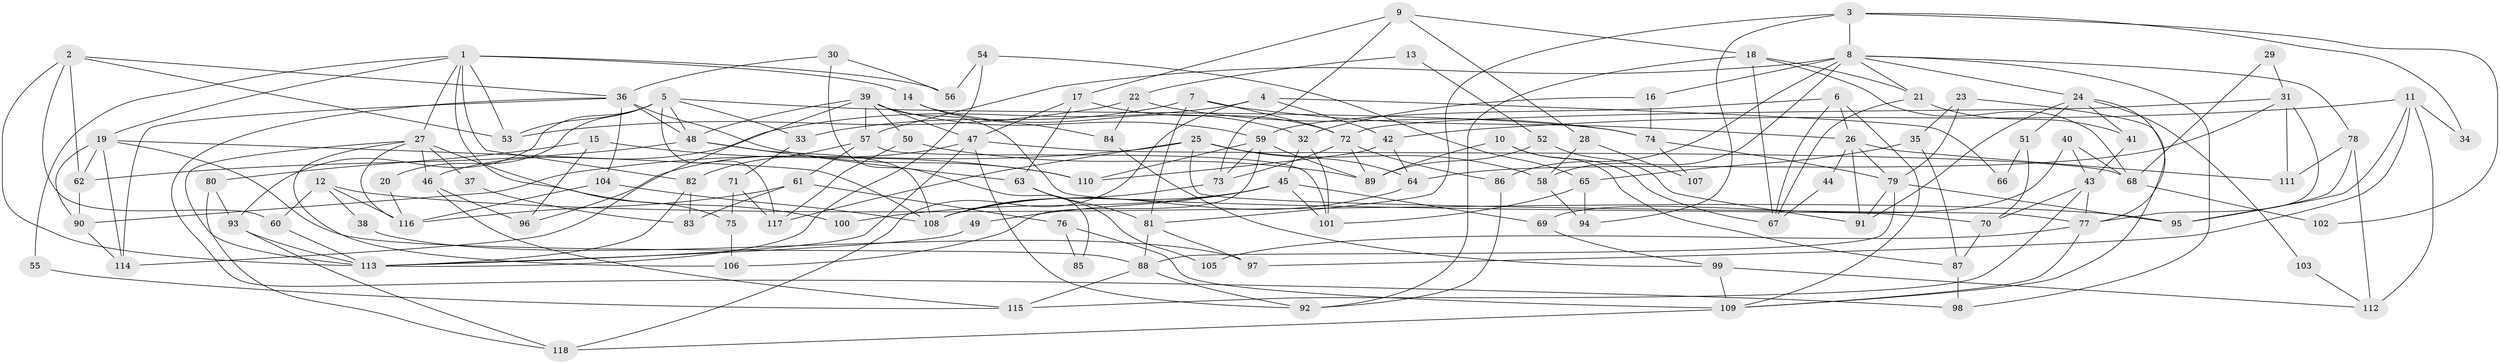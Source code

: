 // coarse degree distribution, {11: 0.03389830508474576, 5: 0.13559322033898305, 4: 0.1694915254237288, 6: 0.1016949152542373, 8: 0.03389830508474576, 18: 0.01694915254237288, 3: 0.22033898305084745, 7: 0.06779661016949153, 9: 0.01694915254237288, 12: 0.01694915254237288, 10: 0.03389830508474576, 2: 0.11864406779661017, 16: 0.01694915254237288, 14: 0.01694915254237288}
// Generated by graph-tools (version 1.1) at 2025/18/03/04/25 18:18:51]
// undirected, 118 vertices, 236 edges
graph export_dot {
graph [start="1"]
  node [color=gray90,style=filled];
  1;
  2;
  3;
  4;
  5;
  6;
  7;
  8;
  9;
  10;
  11;
  12;
  13;
  14;
  15;
  16;
  17;
  18;
  19;
  20;
  21;
  22;
  23;
  24;
  25;
  26;
  27;
  28;
  29;
  30;
  31;
  32;
  33;
  34;
  35;
  36;
  37;
  38;
  39;
  40;
  41;
  42;
  43;
  44;
  45;
  46;
  47;
  48;
  49;
  50;
  51;
  52;
  53;
  54;
  55;
  56;
  57;
  58;
  59;
  60;
  61;
  62;
  63;
  64;
  65;
  66;
  67;
  68;
  69;
  70;
  71;
  72;
  73;
  74;
  75;
  76;
  77;
  78;
  79;
  80;
  81;
  82;
  83;
  84;
  85;
  86;
  87;
  88;
  89;
  90;
  91;
  92;
  93;
  94;
  95;
  96;
  97;
  98;
  99;
  100;
  101;
  102;
  103;
  104;
  105;
  106;
  107;
  108;
  109;
  110;
  111;
  112;
  113;
  114;
  115;
  116;
  117;
  118;
  1 -- 19;
  1 -- 82;
  1 -- 14;
  1 -- 27;
  1 -- 53;
  1 -- 55;
  1 -- 56;
  1 -- 75;
  2 -- 62;
  2 -- 36;
  2 -- 53;
  2 -- 60;
  2 -- 113;
  3 -- 81;
  3 -- 8;
  3 -- 34;
  3 -- 94;
  3 -- 102;
  4 -- 42;
  4 -- 118;
  4 -- 46;
  4 -- 66;
  5 -- 53;
  5 -- 48;
  5 -- 20;
  5 -- 33;
  5 -- 74;
  5 -- 93;
  5 -- 117;
  6 -- 59;
  6 -- 67;
  6 -- 26;
  6 -- 109;
  7 -- 26;
  7 -- 72;
  7 -- 33;
  7 -- 81;
  8 -- 78;
  8 -- 86;
  8 -- 16;
  8 -- 21;
  8 -- 24;
  8 -- 57;
  8 -- 58;
  8 -- 98;
  9 -- 17;
  9 -- 73;
  9 -- 18;
  9 -- 28;
  10 -- 67;
  10 -- 87;
  10 -- 89;
  11 -- 95;
  11 -- 42;
  11 -- 34;
  11 -- 97;
  11 -- 112;
  12 -- 60;
  12 -- 116;
  12 -- 38;
  12 -- 95;
  13 -- 52;
  13 -- 22;
  14 -- 84;
  14 -- 32;
  15 -- 80;
  15 -- 96;
  15 -- 110;
  16 -- 32;
  16 -- 74;
  17 -- 72;
  17 -- 47;
  17 -- 63;
  18 -- 68;
  18 -- 21;
  18 -- 67;
  18 -- 92;
  19 -- 90;
  19 -- 108;
  19 -- 62;
  19 -- 88;
  19 -- 114;
  20 -- 116;
  21 -- 41;
  21 -- 67;
  22 -- 74;
  22 -- 53;
  22 -- 84;
  23 -- 79;
  23 -- 109;
  23 -- 35;
  24 -- 41;
  24 -- 51;
  24 -- 77;
  24 -- 91;
  24 -- 103;
  25 -- 77;
  25 -- 90;
  25 -- 58;
  25 -- 64;
  25 -- 117;
  26 -- 91;
  26 -- 44;
  26 -- 79;
  26 -- 111;
  27 -- 106;
  27 -- 37;
  27 -- 46;
  27 -- 100;
  27 -- 113;
  27 -- 116;
  28 -- 58;
  28 -- 107;
  29 -- 31;
  29 -- 68;
  30 -- 36;
  30 -- 56;
  30 -- 85;
  31 -- 72;
  31 -- 64;
  31 -- 77;
  31 -- 111;
  32 -- 101;
  32 -- 45;
  33 -- 71;
  35 -- 87;
  35 -- 65;
  36 -- 110;
  36 -- 48;
  36 -- 98;
  36 -- 104;
  36 -- 114;
  37 -- 83;
  38 -- 97;
  39 -- 47;
  39 -- 114;
  39 -- 48;
  39 -- 50;
  39 -- 57;
  39 -- 59;
  39 -- 70;
  40 -- 69;
  40 -- 43;
  40 -- 68;
  41 -- 43;
  42 -- 64;
  42 -- 110;
  43 -- 77;
  43 -- 115;
  43 -- 70;
  44 -- 67;
  45 -- 101;
  45 -- 49;
  45 -- 69;
  45 -- 100;
  45 -- 108;
  46 -- 96;
  46 -- 115;
  47 -- 113;
  47 -- 92;
  47 -- 68;
  47 -- 96;
  48 -- 63;
  48 -- 62;
  48 -- 108;
  49 -- 113;
  50 -- 117;
  50 -- 89;
  51 -- 70;
  51 -- 66;
  52 -- 89;
  52 -- 91;
  54 -- 65;
  54 -- 113;
  54 -- 56;
  55 -- 115;
  57 -- 61;
  57 -- 82;
  57 -- 101;
  58 -- 94;
  59 -- 89;
  59 -- 73;
  59 -- 106;
  59 -- 110;
  60 -- 113;
  61 -- 116;
  61 -- 76;
  61 -- 83;
  62 -- 90;
  63 -- 81;
  63 -- 105;
  64 -- 108;
  65 -- 94;
  65 -- 101;
  68 -- 102;
  69 -- 99;
  70 -- 87;
  71 -- 117;
  71 -- 75;
  72 -- 73;
  72 -- 89;
  72 -- 86;
  73 -- 108;
  74 -- 79;
  74 -- 107;
  75 -- 106;
  76 -- 109;
  76 -- 85;
  77 -- 105;
  77 -- 109;
  78 -- 111;
  78 -- 95;
  78 -- 112;
  79 -- 88;
  79 -- 91;
  79 -- 95;
  80 -- 93;
  80 -- 118;
  81 -- 88;
  81 -- 97;
  82 -- 113;
  82 -- 83;
  84 -- 99;
  86 -- 92;
  87 -- 98;
  88 -- 92;
  88 -- 115;
  90 -- 114;
  93 -- 113;
  93 -- 118;
  99 -- 112;
  99 -- 109;
  103 -- 112;
  104 -- 108;
  104 -- 116;
  109 -- 118;
}
